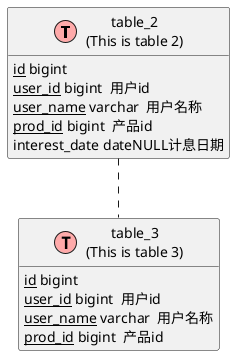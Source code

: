 @startuml

!define Table(name,desc) class name as "desc" << (T,#FFAAAA) >>
!define primary_key(x) <color:red><b>x</b></color>
!define unique(x) <color:green>x</color>
!define not_null(x) <u>x</u>
hide methods
hide stereotypes


 Table(table_2, "table_2\n(This is table 2)"){
not_null(id) bigint
 not_null(user_id) bigint  用户id
 not_null(user_name) varchar  用户名称
 not_null(prod_id) bigint  产品id
 interest_date dateNULL计息日期
 }


 Table(table_3, "table_3\n(This is table 3)"){
not_null(id) bigint
 not_null(user_id) bigint  用户id
 not_null(user_name) varchar  用户名称
 not_null(prod_id) bigint  产品id
 }

table_2 .. table_3

@enduml
